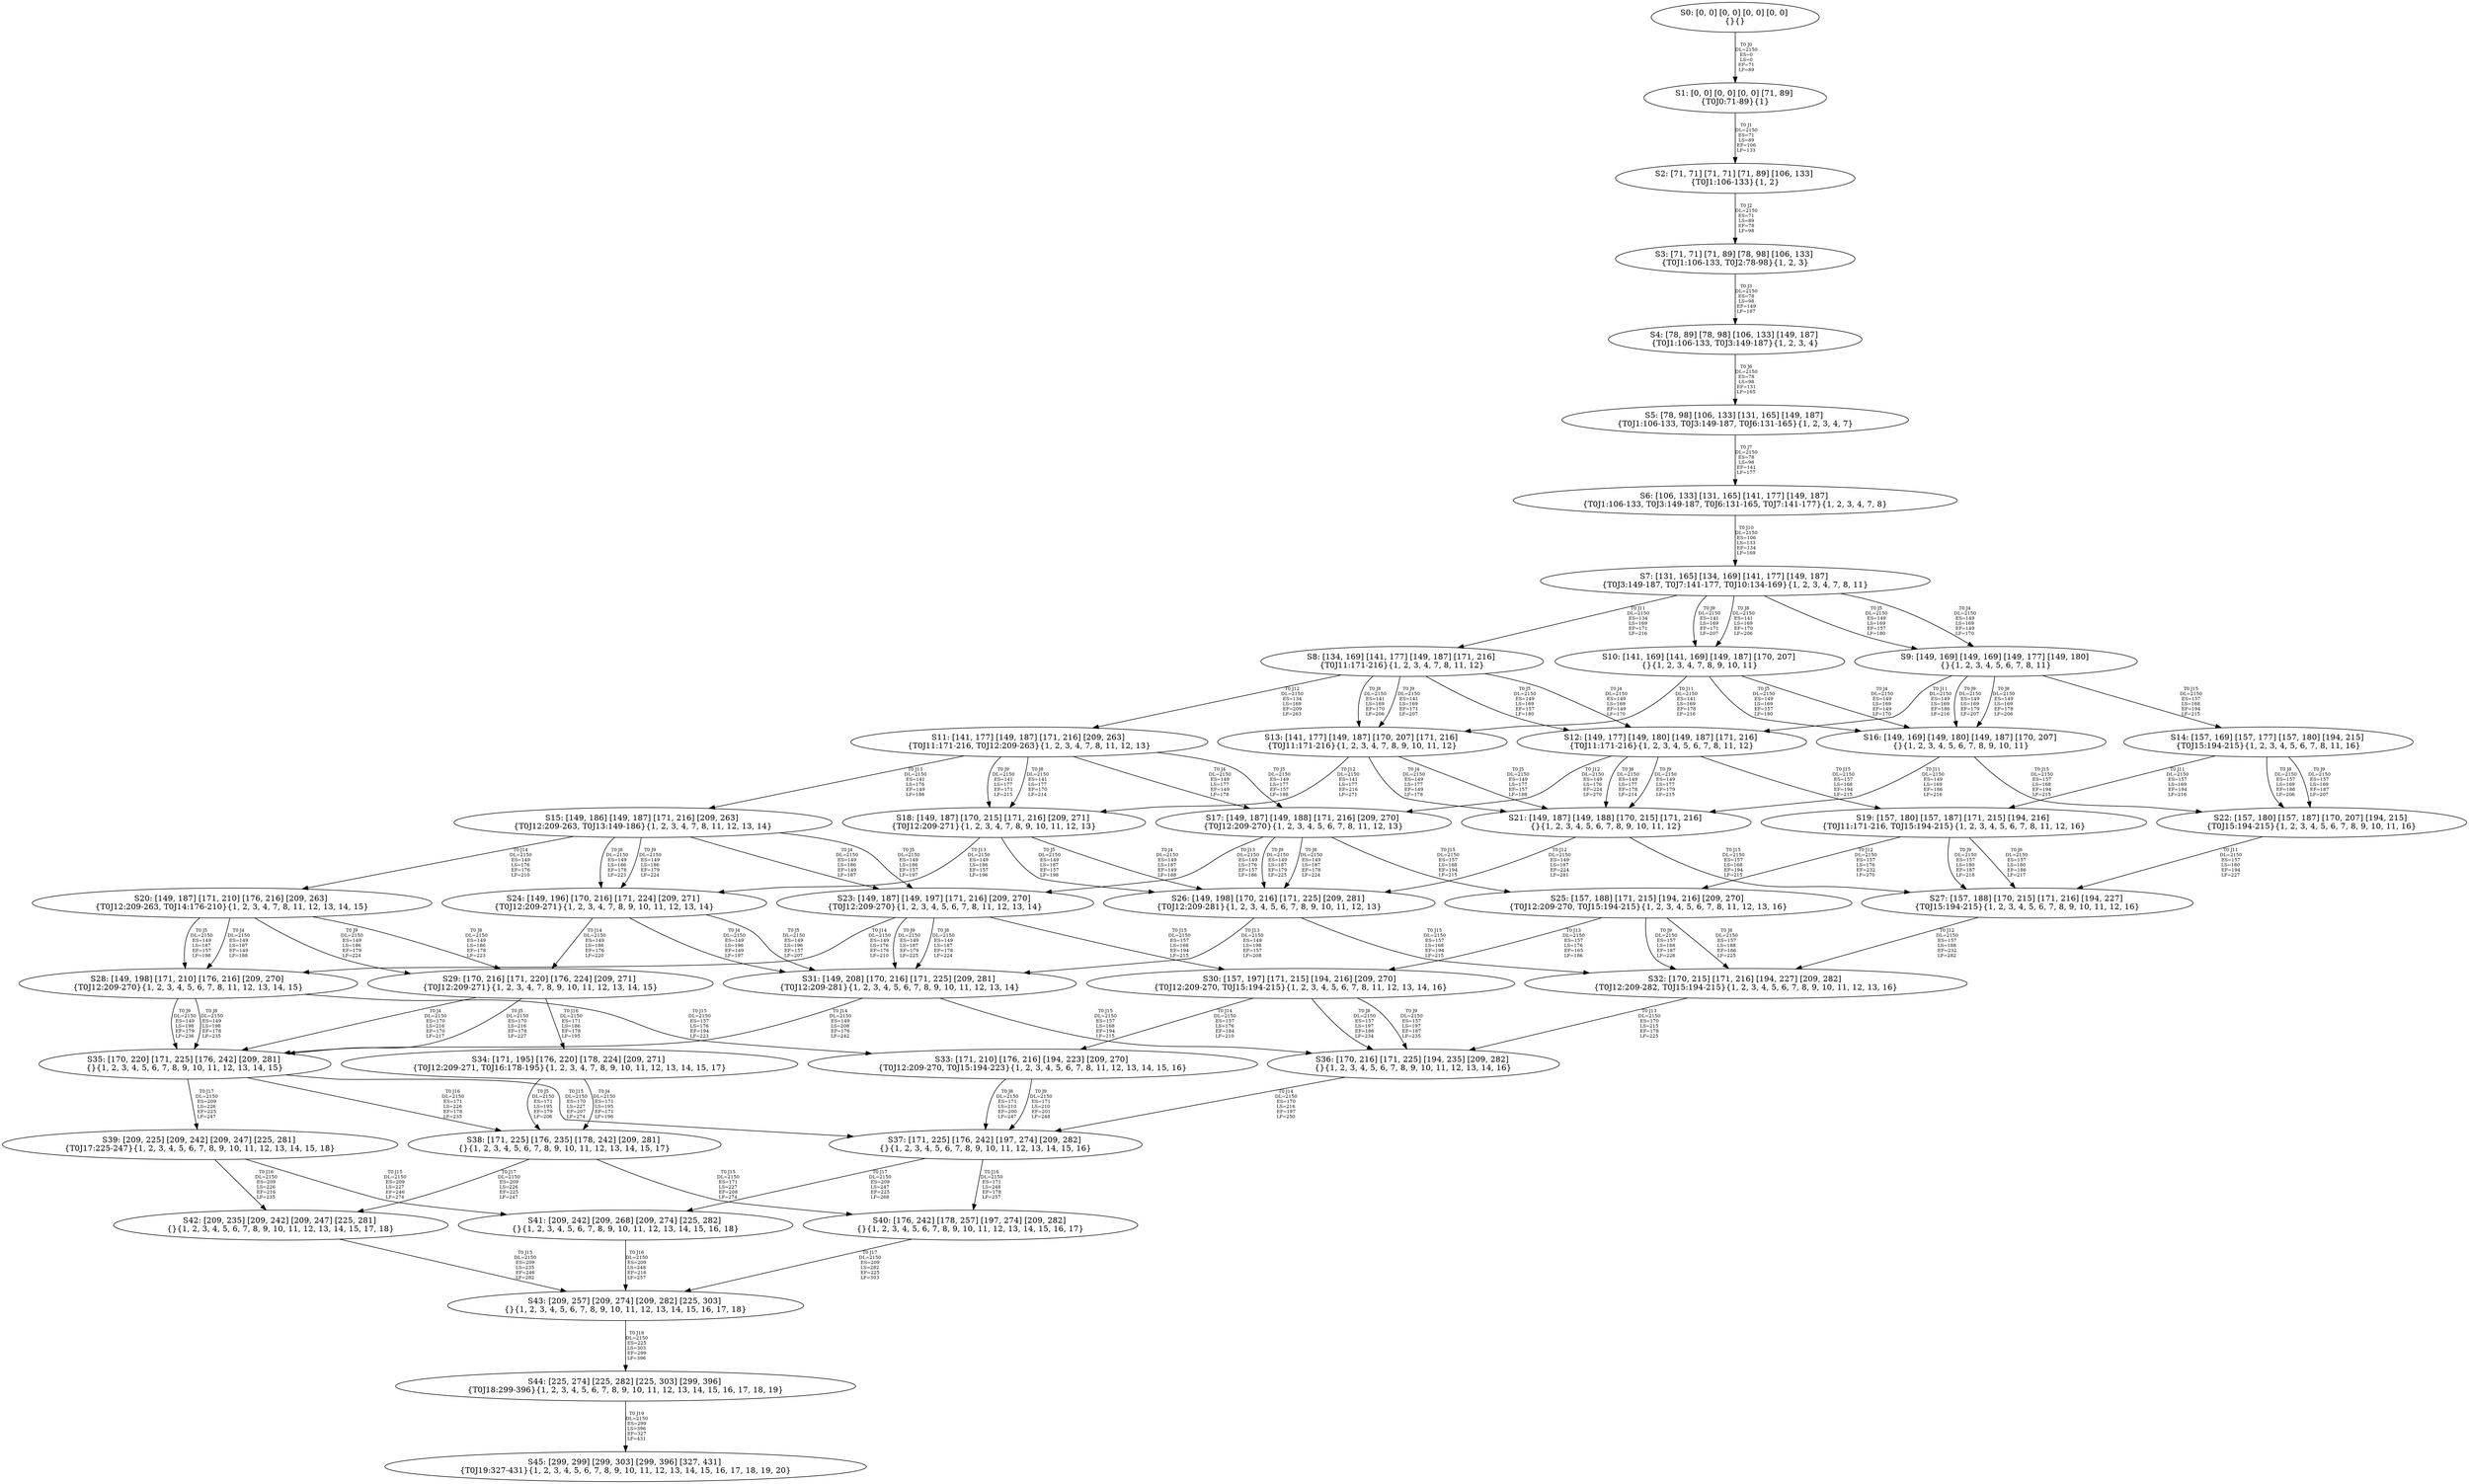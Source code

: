 digraph {
	S0[label="S0: [0, 0] [0, 0] [0, 0] [0, 0] \n{}{}"];
	S1[label="S1: [0, 0] [0, 0] [0, 0] [71, 89] \n{T0J0:71-89}{1}"];
	S2[label="S2: [71, 71] [71, 71] [71, 89] [106, 133] \n{T0J1:106-133}{1, 2}"];
	S3[label="S3: [71, 71] [71, 89] [78, 98] [106, 133] \n{T0J1:106-133, T0J2:78-98}{1, 2, 3}"];
	S4[label="S4: [78, 89] [78, 98] [106, 133] [149, 187] \n{T0J1:106-133, T0J3:149-187}{1, 2, 3, 4}"];
	S5[label="S5: [78, 98] [106, 133] [131, 165] [149, 187] \n{T0J1:106-133, T0J3:149-187, T0J6:131-165}{1, 2, 3, 4, 7}"];
	S6[label="S6: [106, 133] [131, 165] [141, 177] [149, 187] \n{T0J1:106-133, T0J3:149-187, T0J6:131-165, T0J7:141-177}{1, 2, 3, 4, 7, 8}"];
	S7[label="S7: [131, 165] [134, 169] [141, 177] [149, 187] \n{T0J3:149-187, T0J7:141-177, T0J10:134-169}{1, 2, 3, 4, 7, 8, 11}"];
	S8[label="S8: [134, 169] [141, 177] [149, 187] [171, 216] \n{T0J11:171-216}{1, 2, 3, 4, 7, 8, 11, 12}"];
	S9[label="S9: [149, 169] [149, 169] [149, 177] [149, 180] \n{}{1, 2, 3, 4, 5, 6, 7, 8, 11}"];
	S10[label="S10: [141, 169] [141, 169] [149, 187] [170, 207] \n{}{1, 2, 3, 4, 7, 8, 9, 10, 11}"];
	S11[label="S11: [141, 177] [149, 187] [171, 216] [209, 263] \n{T0J11:171-216, T0J12:209-263}{1, 2, 3, 4, 7, 8, 11, 12, 13}"];
	S12[label="S12: [149, 177] [149, 180] [149, 187] [171, 216] \n{T0J11:171-216}{1, 2, 3, 4, 5, 6, 7, 8, 11, 12}"];
	S13[label="S13: [141, 177] [149, 187] [170, 207] [171, 216] \n{T0J11:171-216}{1, 2, 3, 4, 7, 8, 9, 10, 11, 12}"];
	S14[label="S14: [157, 169] [157, 177] [157, 180] [194, 215] \n{T0J15:194-215}{1, 2, 3, 4, 5, 6, 7, 8, 11, 16}"];
	S15[label="S15: [149, 186] [149, 187] [171, 216] [209, 263] \n{T0J12:209-263, T0J13:149-186}{1, 2, 3, 4, 7, 8, 11, 12, 13, 14}"];
	S16[label="S16: [149, 169] [149, 180] [149, 187] [170, 207] \n{}{1, 2, 3, 4, 5, 6, 7, 8, 9, 10, 11}"];
	S17[label="S17: [149, 187] [149, 188] [171, 216] [209, 270] \n{T0J12:209-270}{1, 2, 3, 4, 5, 6, 7, 8, 11, 12, 13}"];
	S18[label="S18: [149, 187] [170, 215] [171, 216] [209, 271] \n{T0J12:209-271}{1, 2, 3, 4, 7, 8, 9, 10, 11, 12, 13}"];
	S19[label="S19: [157, 180] [157, 187] [171, 215] [194, 216] \n{T0J11:171-216, T0J15:194-215}{1, 2, 3, 4, 5, 6, 7, 8, 11, 12, 16}"];
	S20[label="S20: [149, 187] [171, 210] [176, 216] [209, 263] \n{T0J12:209-263, T0J14:176-210}{1, 2, 3, 4, 7, 8, 11, 12, 13, 14, 15}"];
	S21[label="S21: [149, 187] [149, 188] [170, 215] [171, 216] \n{}{1, 2, 3, 4, 5, 6, 7, 8, 9, 10, 11, 12}"];
	S22[label="S22: [157, 180] [157, 187] [170, 207] [194, 215] \n{T0J15:194-215}{1, 2, 3, 4, 5, 6, 7, 8, 9, 10, 11, 16}"];
	S23[label="S23: [149, 187] [149, 197] [171, 216] [209, 270] \n{T0J12:209-270}{1, 2, 3, 4, 5, 6, 7, 8, 11, 12, 13, 14}"];
	S24[label="S24: [149, 196] [170, 216] [171, 224] [209, 271] \n{T0J12:209-271}{1, 2, 3, 4, 7, 8, 9, 10, 11, 12, 13, 14}"];
	S25[label="S25: [157, 188] [171, 215] [194, 216] [209, 270] \n{T0J12:209-270, T0J15:194-215}{1, 2, 3, 4, 5, 6, 7, 8, 11, 12, 13, 16}"];
	S26[label="S26: [149, 198] [170, 216] [171, 225] [209, 281] \n{T0J12:209-281}{1, 2, 3, 4, 5, 6, 7, 8, 9, 10, 11, 12, 13}"];
	S27[label="S27: [157, 188] [170, 215] [171, 216] [194, 227] \n{T0J15:194-215}{1, 2, 3, 4, 5, 6, 7, 8, 9, 10, 11, 12, 16}"];
	S28[label="S28: [149, 198] [171, 210] [176, 216] [209, 270] \n{T0J12:209-270}{1, 2, 3, 4, 5, 6, 7, 8, 11, 12, 13, 14, 15}"];
	S29[label="S29: [170, 216] [171, 220] [176, 224] [209, 271] \n{T0J12:209-271}{1, 2, 3, 4, 7, 8, 9, 10, 11, 12, 13, 14, 15}"];
	S30[label="S30: [157, 197] [171, 215] [194, 216] [209, 270] \n{T0J12:209-270, T0J15:194-215}{1, 2, 3, 4, 5, 6, 7, 8, 11, 12, 13, 14, 16}"];
	S31[label="S31: [149, 208] [170, 216] [171, 225] [209, 281] \n{T0J12:209-281}{1, 2, 3, 4, 5, 6, 7, 8, 9, 10, 11, 12, 13, 14}"];
	S32[label="S32: [170, 215] [171, 216] [194, 227] [209, 282] \n{T0J12:209-282, T0J15:194-215}{1, 2, 3, 4, 5, 6, 7, 8, 9, 10, 11, 12, 13, 16}"];
	S33[label="S33: [171, 210] [176, 216] [194, 223] [209, 270] \n{T0J12:209-270, T0J15:194-223}{1, 2, 3, 4, 5, 6, 7, 8, 11, 12, 13, 14, 15, 16}"];
	S34[label="S34: [171, 195] [176, 220] [178, 224] [209, 271] \n{T0J12:209-271, T0J16:178-195}{1, 2, 3, 4, 7, 8, 9, 10, 11, 12, 13, 14, 15, 17}"];
	S35[label="S35: [170, 220] [171, 225] [176, 242] [209, 281] \n{}{1, 2, 3, 4, 5, 6, 7, 8, 9, 10, 11, 12, 13, 14, 15}"];
	S36[label="S36: [170, 216] [171, 225] [194, 235] [209, 282] \n{}{1, 2, 3, 4, 5, 6, 7, 8, 9, 10, 11, 12, 13, 14, 16}"];
	S37[label="S37: [171, 225] [176, 242] [197, 274] [209, 282] \n{}{1, 2, 3, 4, 5, 6, 7, 8, 9, 10, 11, 12, 13, 14, 15, 16}"];
	S38[label="S38: [171, 225] [176, 235] [178, 242] [209, 281] \n{}{1, 2, 3, 4, 5, 6, 7, 8, 9, 10, 11, 12, 13, 14, 15, 17}"];
	S39[label="S39: [209, 225] [209, 242] [209, 247] [225, 281] \n{T0J17:225-247}{1, 2, 3, 4, 5, 6, 7, 8, 9, 10, 11, 12, 13, 14, 15, 18}"];
	S40[label="S40: [176, 242] [178, 257] [197, 274] [209, 282] \n{}{1, 2, 3, 4, 5, 6, 7, 8, 9, 10, 11, 12, 13, 14, 15, 16, 17}"];
	S41[label="S41: [209, 242] [209, 268] [209, 274] [225, 282] \n{}{1, 2, 3, 4, 5, 6, 7, 8, 9, 10, 11, 12, 13, 14, 15, 16, 18}"];
	S42[label="S42: [209, 235] [209, 242] [209, 247] [225, 281] \n{}{1, 2, 3, 4, 5, 6, 7, 8, 9, 10, 11, 12, 13, 14, 15, 17, 18}"];
	S43[label="S43: [209, 257] [209, 274] [209, 282] [225, 303] \n{}{1, 2, 3, 4, 5, 6, 7, 8, 9, 10, 11, 12, 13, 14, 15, 16, 17, 18}"];
	S44[label="S44: [225, 274] [225, 282] [225, 303] [299, 396] \n{T0J18:299-396}{1, 2, 3, 4, 5, 6, 7, 8, 9, 10, 11, 12, 13, 14, 15, 16, 17, 18, 19}"];
	S45[label="S45: [299, 299] [299, 303] [299, 396] [327, 431] \n{T0J19:327-431}{1, 2, 3, 4, 5, 6, 7, 8, 9, 10, 11, 12, 13, 14, 15, 16, 17, 18, 19, 20}"];
	S0 -> S1[label="T0 J0\nDL=2150\nES=0\nLS=0\nEF=71\nLF=89",fontsize=8];
	S1 -> S2[label="T0 J1\nDL=2150\nES=71\nLS=89\nEF=106\nLF=133",fontsize=8];
	S2 -> S3[label="T0 J2\nDL=2150\nES=71\nLS=89\nEF=78\nLF=98",fontsize=8];
	S3 -> S4[label="T0 J3\nDL=2150\nES=78\nLS=98\nEF=149\nLF=187",fontsize=8];
	S4 -> S5[label="T0 J6\nDL=2150\nES=78\nLS=98\nEF=131\nLF=165",fontsize=8];
	S5 -> S6[label="T0 J7\nDL=2150\nES=78\nLS=98\nEF=141\nLF=177",fontsize=8];
	S6 -> S7[label="T0 J10\nDL=2150\nES=106\nLS=133\nEF=134\nLF=169",fontsize=8];
	S7 -> S9[label="T0 J4\nDL=2150\nES=149\nLS=169\nEF=149\nLF=170",fontsize=8];
	S7 -> S9[label="T0 J5\nDL=2150\nES=149\nLS=169\nEF=157\nLF=180",fontsize=8];
	S7 -> S10[label="T0 J8\nDL=2150\nES=141\nLS=169\nEF=170\nLF=206",fontsize=8];
	S7 -> S10[label="T0 J9\nDL=2150\nES=141\nLS=169\nEF=171\nLF=207",fontsize=8];
	S7 -> S8[label="T0 J11\nDL=2150\nES=134\nLS=169\nEF=171\nLF=216",fontsize=8];
	S8 -> S12[label="T0 J4\nDL=2150\nES=149\nLS=169\nEF=149\nLF=170",fontsize=8];
	S8 -> S12[label="T0 J5\nDL=2150\nES=149\nLS=169\nEF=157\nLF=180",fontsize=8];
	S8 -> S13[label="T0 J8\nDL=2150\nES=141\nLS=169\nEF=170\nLF=206",fontsize=8];
	S8 -> S13[label="T0 J9\nDL=2150\nES=141\nLS=169\nEF=171\nLF=207",fontsize=8];
	S8 -> S11[label="T0 J12\nDL=2150\nES=134\nLS=169\nEF=209\nLF=263",fontsize=8];
	S9 -> S16[label="T0 J8\nDL=2150\nES=149\nLS=169\nEF=178\nLF=206",fontsize=8];
	S9 -> S16[label="T0 J9\nDL=2150\nES=149\nLS=169\nEF=179\nLF=207",fontsize=8];
	S9 -> S12[label="T0 J11\nDL=2150\nES=149\nLS=169\nEF=186\nLF=216",fontsize=8];
	S9 -> S14[label="T0 J15\nDL=2150\nES=157\nLS=168\nEF=194\nLF=215",fontsize=8];
	S10 -> S16[label="T0 J4\nDL=2150\nES=149\nLS=169\nEF=149\nLF=170",fontsize=8];
	S10 -> S16[label="T0 J5\nDL=2150\nES=149\nLS=169\nEF=157\nLF=180",fontsize=8];
	S10 -> S13[label="T0 J11\nDL=2150\nES=141\nLS=169\nEF=178\nLF=216",fontsize=8];
	S11 -> S17[label="T0 J4\nDL=2150\nES=149\nLS=177\nEF=149\nLF=178",fontsize=8];
	S11 -> S17[label="T0 J5\nDL=2150\nES=149\nLS=177\nEF=157\nLF=188",fontsize=8];
	S11 -> S18[label="T0 J8\nDL=2150\nES=141\nLS=177\nEF=170\nLF=214",fontsize=8];
	S11 -> S18[label="T0 J9\nDL=2150\nES=141\nLS=177\nEF=171\nLF=215",fontsize=8];
	S11 -> S15[label="T0 J13\nDL=2150\nES=141\nLS=176\nEF=149\nLF=186",fontsize=8];
	S12 -> S21[label="T0 J8\nDL=2150\nES=149\nLS=177\nEF=178\nLF=214",fontsize=8];
	S12 -> S21[label="T0 J9\nDL=2150\nES=149\nLS=177\nEF=179\nLF=215",fontsize=8];
	S12 -> S17[label="T0 J12\nDL=2150\nES=149\nLS=176\nEF=224\nLF=270",fontsize=8];
	S12 -> S19[label="T0 J15\nDL=2150\nES=157\nLS=168\nEF=194\nLF=215",fontsize=8];
	S13 -> S21[label="T0 J4\nDL=2150\nES=149\nLS=177\nEF=149\nLF=178",fontsize=8];
	S13 -> S21[label="T0 J5\nDL=2150\nES=149\nLS=177\nEF=157\nLF=188",fontsize=8];
	S13 -> S18[label="T0 J12\nDL=2150\nES=141\nLS=177\nEF=216\nLF=271",fontsize=8];
	S14 -> S22[label="T0 J8\nDL=2150\nES=157\nLS=169\nEF=186\nLF=206",fontsize=8];
	S14 -> S22[label="T0 J9\nDL=2150\nES=157\nLS=169\nEF=187\nLF=207",fontsize=8];
	S14 -> S19[label="T0 J11\nDL=2150\nES=157\nLS=169\nEF=194\nLF=216",fontsize=8];
	S15 -> S23[label="T0 J4\nDL=2150\nES=149\nLS=186\nEF=149\nLF=187",fontsize=8];
	S15 -> S23[label="T0 J5\nDL=2150\nES=149\nLS=186\nEF=157\nLF=197",fontsize=8];
	S15 -> S24[label="T0 J8\nDL=2150\nES=149\nLS=186\nEF=178\nLF=223",fontsize=8];
	S15 -> S24[label="T0 J9\nDL=2150\nES=149\nLS=186\nEF=179\nLF=224",fontsize=8];
	S15 -> S20[label="T0 J14\nDL=2150\nES=149\nLS=176\nEF=176\nLF=210",fontsize=8];
	S16 -> S21[label="T0 J11\nDL=2150\nES=149\nLS=169\nEF=186\nLF=216",fontsize=8];
	S16 -> S22[label="T0 J15\nDL=2150\nES=157\nLS=168\nEF=194\nLF=215",fontsize=8];
	S17 -> S26[label="T0 J8\nDL=2150\nES=149\nLS=187\nEF=178\nLF=224",fontsize=8];
	S17 -> S26[label="T0 J9\nDL=2150\nES=149\nLS=187\nEF=179\nLF=225",fontsize=8];
	S17 -> S23[label="T0 J13\nDL=2150\nES=149\nLS=176\nEF=157\nLF=186",fontsize=8];
	S17 -> S25[label="T0 J15\nDL=2150\nES=157\nLS=168\nEF=194\nLF=215",fontsize=8];
	S18 -> S26[label="T0 J4\nDL=2150\nES=149\nLS=187\nEF=149\nLF=188",fontsize=8];
	S18 -> S26[label="T0 J5\nDL=2150\nES=149\nLS=187\nEF=157\nLF=198",fontsize=8];
	S18 -> S24[label="T0 J13\nDL=2150\nES=149\nLS=186\nEF=157\nLF=196",fontsize=8];
	S19 -> S27[label="T0 J8\nDL=2150\nES=157\nLS=180\nEF=186\nLF=217",fontsize=8];
	S19 -> S27[label="T0 J9\nDL=2150\nES=157\nLS=180\nEF=187\nLF=218",fontsize=8];
	S19 -> S25[label="T0 J12\nDL=2150\nES=157\nLS=176\nEF=232\nLF=270",fontsize=8];
	S20 -> S28[label="T0 J4\nDL=2150\nES=149\nLS=187\nEF=149\nLF=188",fontsize=8];
	S20 -> S28[label="T0 J5\nDL=2150\nES=149\nLS=187\nEF=157\nLF=198",fontsize=8];
	S20 -> S29[label="T0 J8\nDL=2150\nES=149\nLS=186\nEF=178\nLF=223",fontsize=8];
	S20 -> S29[label="T0 J9\nDL=2150\nES=149\nLS=186\nEF=179\nLF=224",fontsize=8];
	S21 -> S26[label="T0 J12\nDL=2150\nES=149\nLS=187\nEF=224\nLF=281",fontsize=8];
	S21 -> S27[label="T0 J15\nDL=2150\nES=157\nLS=168\nEF=194\nLF=215",fontsize=8];
	S22 -> S27[label="T0 J11\nDL=2150\nES=157\nLS=180\nEF=194\nLF=227",fontsize=8];
	S23 -> S31[label="T0 J8\nDL=2150\nES=149\nLS=187\nEF=178\nLF=224",fontsize=8];
	S23 -> S31[label="T0 J9\nDL=2150\nES=149\nLS=187\nEF=179\nLF=225",fontsize=8];
	S23 -> S28[label="T0 J14\nDL=2150\nES=149\nLS=176\nEF=176\nLF=210",fontsize=8];
	S23 -> S30[label="T0 J15\nDL=2150\nES=157\nLS=168\nEF=194\nLF=215",fontsize=8];
	S24 -> S31[label="T0 J4\nDL=2150\nES=149\nLS=196\nEF=149\nLF=197",fontsize=8];
	S24 -> S31[label="T0 J5\nDL=2150\nES=149\nLS=196\nEF=157\nLF=207",fontsize=8];
	S24 -> S29[label="T0 J14\nDL=2150\nES=149\nLS=186\nEF=176\nLF=220",fontsize=8];
	S25 -> S32[label="T0 J8\nDL=2150\nES=157\nLS=188\nEF=186\nLF=225",fontsize=8];
	S25 -> S32[label="T0 J9\nDL=2150\nES=157\nLS=188\nEF=187\nLF=226",fontsize=8];
	S25 -> S30[label="T0 J13\nDL=2150\nES=157\nLS=176\nEF=165\nLF=186",fontsize=8];
	S26 -> S31[label="T0 J13\nDL=2150\nES=149\nLS=198\nEF=157\nLF=208",fontsize=8];
	S26 -> S32[label="T0 J15\nDL=2150\nES=157\nLS=168\nEF=194\nLF=215",fontsize=8];
	S27 -> S32[label="T0 J12\nDL=2150\nES=157\nLS=188\nEF=232\nLF=282",fontsize=8];
	S28 -> S35[label="T0 J8\nDL=2150\nES=149\nLS=198\nEF=178\nLF=235",fontsize=8];
	S28 -> S35[label="T0 J9\nDL=2150\nES=149\nLS=198\nEF=179\nLF=236",fontsize=8];
	S28 -> S33[label="T0 J15\nDL=2150\nES=157\nLS=176\nEF=194\nLF=223",fontsize=8];
	S29 -> S35[label="T0 J4\nDL=2150\nES=170\nLS=216\nEF=170\nLF=217",fontsize=8];
	S29 -> S35[label="T0 J5\nDL=2150\nES=170\nLS=216\nEF=178\nLF=227",fontsize=8];
	S29 -> S34[label="T0 J16\nDL=2150\nES=171\nLS=186\nEF=178\nLF=195",fontsize=8];
	S30 -> S36[label="T0 J8\nDL=2150\nES=157\nLS=197\nEF=186\nLF=234",fontsize=8];
	S30 -> S36[label="T0 J9\nDL=2150\nES=157\nLS=197\nEF=187\nLF=235",fontsize=8];
	S30 -> S33[label="T0 J14\nDL=2150\nES=157\nLS=176\nEF=184\nLF=210",fontsize=8];
	S31 -> S35[label="T0 J14\nDL=2150\nES=149\nLS=208\nEF=176\nLF=242",fontsize=8];
	S31 -> S36[label="T0 J15\nDL=2150\nES=157\nLS=168\nEF=194\nLF=215",fontsize=8];
	S32 -> S36[label="T0 J13\nDL=2150\nES=170\nLS=215\nEF=178\nLF=225",fontsize=8];
	S33 -> S37[label="T0 J8\nDL=2150\nES=171\nLS=210\nEF=200\nLF=247",fontsize=8];
	S33 -> S37[label="T0 J9\nDL=2150\nES=171\nLS=210\nEF=201\nLF=248",fontsize=8];
	S34 -> S38[label="T0 J4\nDL=2150\nES=171\nLS=195\nEF=171\nLF=196",fontsize=8];
	S34 -> S38[label="T0 J5\nDL=2150\nES=171\nLS=195\nEF=179\nLF=206",fontsize=8];
	S35 -> S37[label="T0 J15\nDL=2150\nES=170\nLS=227\nEF=207\nLF=274",fontsize=8];
	S35 -> S38[label="T0 J16\nDL=2150\nES=171\nLS=226\nEF=178\nLF=235",fontsize=8];
	S35 -> S39[label="T0 J17\nDL=2150\nES=209\nLS=226\nEF=225\nLF=247",fontsize=8];
	S36 -> S37[label="T0 J14\nDL=2150\nES=170\nLS=216\nEF=197\nLF=250",fontsize=8];
	S37 -> S40[label="T0 J16\nDL=2150\nES=171\nLS=248\nEF=178\nLF=257",fontsize=8];
	S37 -> S41[label="T0 J17\nDL=2150\nES=209\nLS=247\nEF=225\nLF=268",fontsize=8];
	S38 -> S40[label="T0 J15\nDL=2150\nES=171\nLS=227\nEF=208\nLF=274",fontsize=8];
	S38 -> S42[label="T0 J17\nDL=2150\nES=209\nLS=226\nEF=225\nLF=247",fontsize=8];
	S39 -> S41[label="T0 J15\nDL=2150\nES=209\nLS=227\nEF=246\nLF=274",fontsize=8];
	S39 -> S42[label="T0 J16\nDL=2150\nES=209\nLS=226\nEF=216\nLF=235",fontsize=8];
	S40 -> S43[label="T0 J17\nDL=2150\nES=209\nLS=282\nEF=225\nLF=303",fontsize=8];
	S41 -> S43[label="T0 J16\nDL=2150\nES=209\nLS=248\nEF=216\nLF=257",fontsize=8];
	S42 -> S43[label="T0 J15\nDL=2150\nES=209\nLS=235\nEF=246\nLF=282",fontsize=8];
	S43 -> S44[label="T0 J18\nDL=2150\nES=225\nLS=303\nEF=299\nLF=396",fontsize=8];
	S44 -> S45[label="T0 J19\nDL=2150\nES=299\nLS=396\nEF=327\nLF=431",fontsize=8];
}
